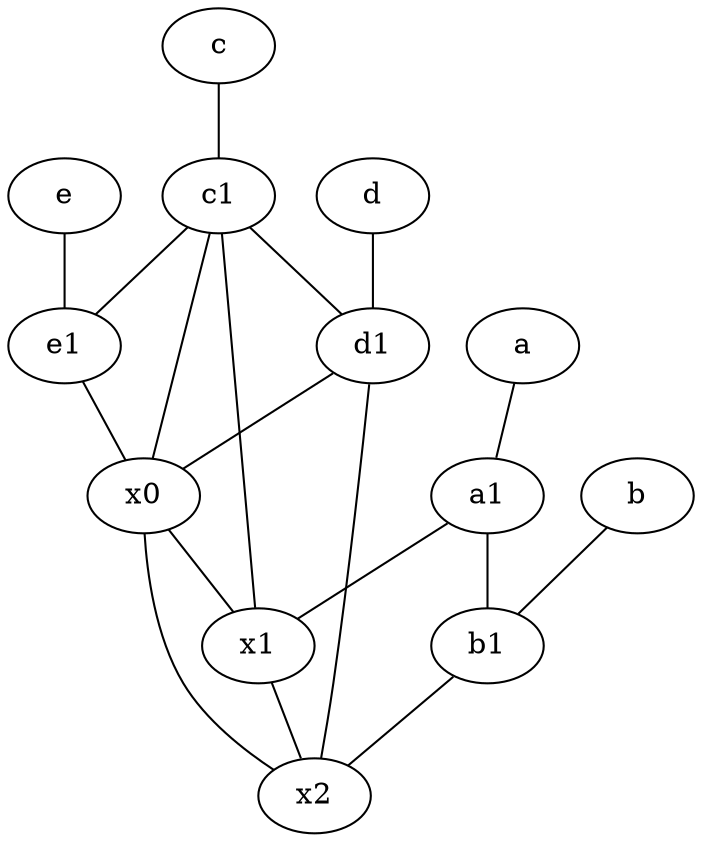 graph {
	node [labelfontsize=50]
	c [labelfontsize=50 pos="4.5,2!"]
	e [labelfontsize=50 pos="7,9!"]
	x0 [labelfontsize=50]
	x2 [labelfontsize=50]
	a1 [labelfontsize=50 pos="8,3!"]
	a [labelfontsize=50 pos="8,2!"]
	b1 [labelfontsize=50 pos="9,4!"]
	b [labelfontsize=50 pos="10,4!"]
	x1 [labelfontsize=50]
	e1 [labelfontsize=50 pos="7,7!"]
	d [labelfontsize=50 pos="2,5!"]
	c1 [labelfontsize=50 pos="4.5,3!"]
	d1 [labelfontsize=50 pos="3,5!"]
	e -- e1
	c1 -- d1
	x0 -- x1
	d1 -- x0
	d -- d1
	a1 -- b1
	a1 -- x1
	c1 -- x0
	x0 -- x2
	x1 -- x2
	c1 -- x1
	e1 -- x0
	c1 -- e1
	c -- c1
	b -- b1
	a -- a1
	d1 -- x2
	b1 -- x2
}
